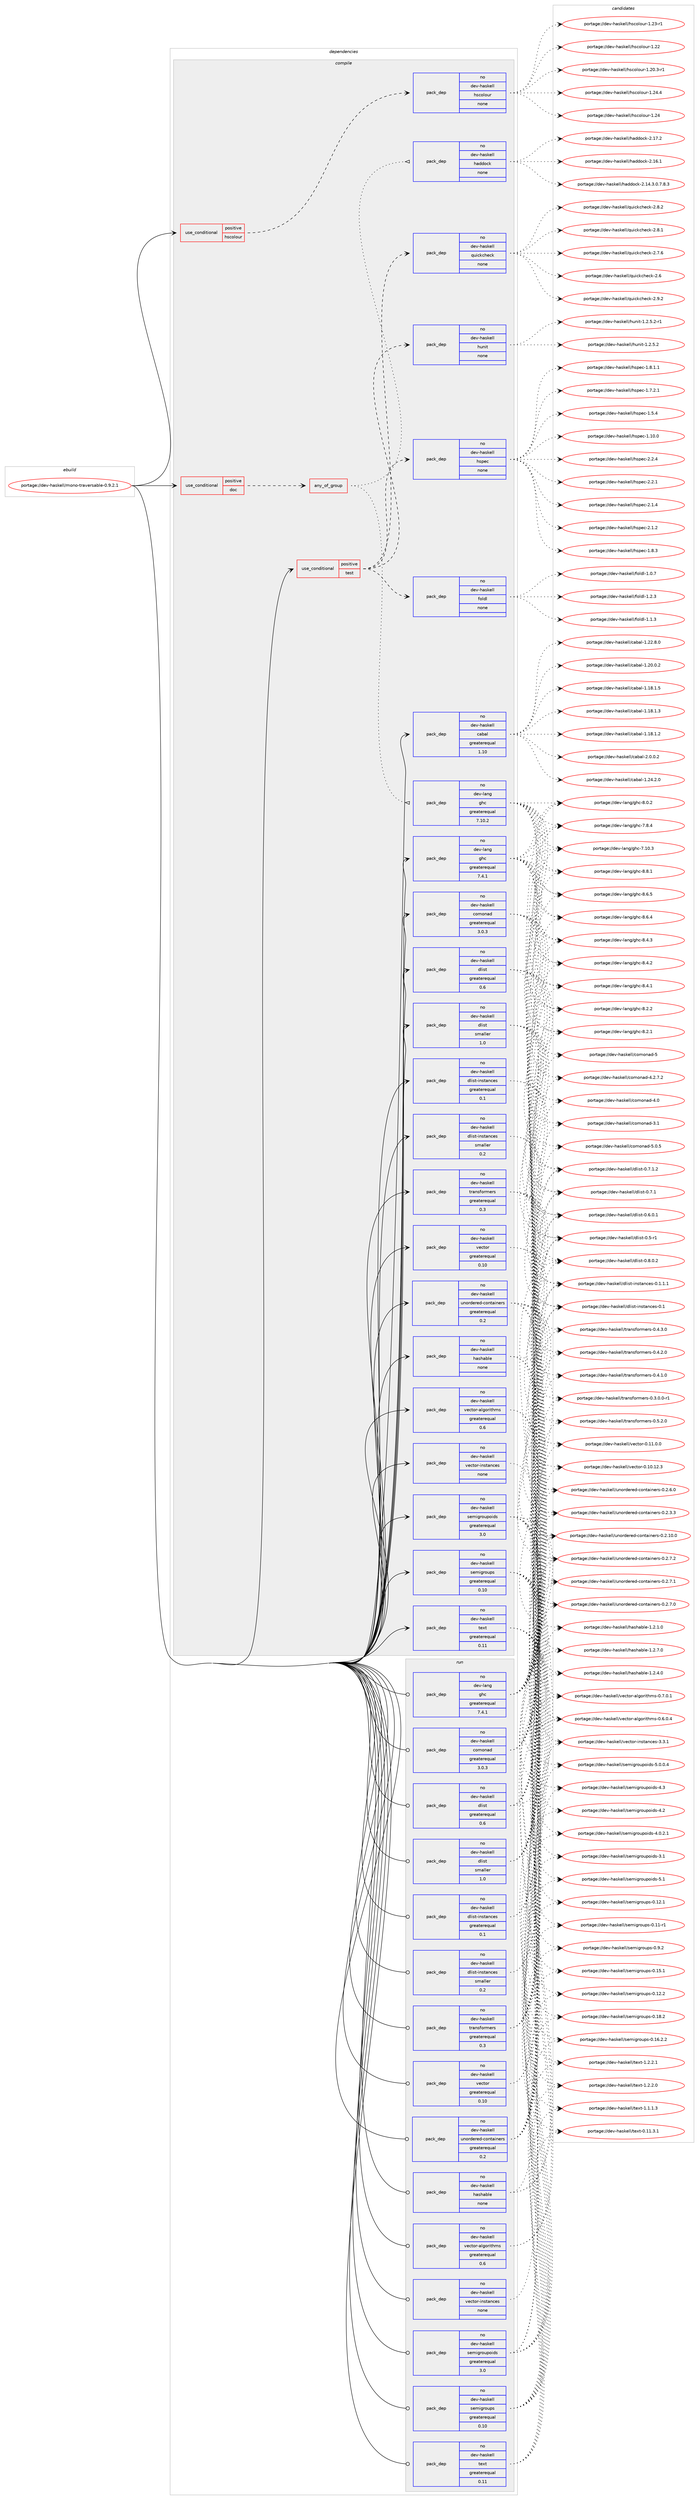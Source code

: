 digraph prolog {

# *************
# Graph options
# *************

newrank=true;
concentrate=true;
compound=true;
graph [rankdir=LR,fontname=Helvetica,fontsize=10,ranksep=1.5];#, ranksep=2.5, nodesep=0.2];
edge  [arrowhead=vee];
node  [fontname=Helvetica,fontsize=10];

# **********
# The ebuild
# **********

subgraph cluster_leftcol {
color=gray;
rank=same;
label=<<i>ebuild</i>>;
id [label="portage://dev-haskell/mono-traversable-0.9.2.1", color=red, width=4, href="../dev-haskell/mono-traversable-0.9.2.1.svg"];
}

# ****************
# The dependencies
# ****************

subgraph cluster_midcol {
color=gray;
label=<<i>dependencies</i>>;
subgraph cluster_compile {
fillcolor="#eeeeee";
style=filled;
label=<<i>compile</i>>;
subgraph cond132607 {
dependency551263 [label=<<TABLE BORDER="0" CELLBORDER="1" CELLSPACING="0" CELLPADDING="4"><TR><TD ROWSPAN="3" CELLPADDING="10">use_conditional</TD></TR><TR><TD>positive</TD></TR><TR><TD>doc</TD></TR></TABLE>>, shape=none, color=red];
subgraph any6033 {
dependency551264 [label=<<TABLE BORDER="0" CELLBORDER="1" CELLSPACING="0" CELLPADDING="4"><TR><TD CELLPADDING="10">any_of_group</TD></TR></TABLE>>, shape=none, color=red];subgraph pack412386 {
dependency551265 [label=<<TABLE BORDER="0" CELLBORDER="1" CELLSPACING="0" CELLPADDING="4" WIDTH="220"><TR><TD ROWSPAN="6" CELLPADDING="30">pack_dep</TD></TR><TR><TD WIDTH="110">no</TD></TR><TR><TD>dev-haskell</TD></TR><TR><TD>haddock</TD></TR><TR><TD>none</TD></TR><TR><TD></TD></TR></TABLE>>, shape=none, color=blue];
}
dependency551264:e -> dependency551265:w [weight=20,style="dotted",arrowhead="oinv"];
subgraph pack412387 {
dependency551266 [label=<<TABLE BORDER="0" CELLBORDER="1" CELLSPACING="0" CELLPADDING="4" WIDTH="220"><TR><TD ROWSPAN="6" CELLPADDING="30">pack_dep</TD></TR><TR><TD WIDTH="110">no</TD></TR><TR><TD>dev-lang</TD></TR><TR><TD>ghc</TD></TR><TR><TD>greaterequal</TD></TR><TR><TD>7.10.2</TD></TR></TABLE>>, shape=none, color=blue];
}
dependency551264:e -> dependency551266:w [weight=20,style="dotted",arrowhead="oinv"];
}
dependency551263:e -> dependency551264:w [weight=20,style="dashed",arrowhead="vee"];
}
id:e -> dependency551263:w [weight=20,style="solid",arrowhead="vee"];
subgraph cond132608 {
dependency551267 [label=<<TABLE BORDER="0" CELLBORDER="1" CELLSPACING="0" CELLPADDING="4"><TR><TD ROWSPAN="3" CELLPADDING="10">use_conditional</TD></TR><TR><TD>positive</TD></TR><TR><TD>hscolour</TD></TR></TABLE>>, shape=none, color=red];
subgraph pack412388 {
dependency551268 [label=<<TABLE BORDER="0" CELLBORDER="1" CELLSPACING="0" CELLPADDING="4" WIDTH="220"><TR><TD ROWSPAN="6" CELLPADDING="30">pack_dep</TD></TR><TR><TD WIDTH="110">no</TD></TR><TR><TD>dev-haskell</TD></TR><TR><TD>hscolour</TD></TR><TR><TD>none</TD></TR><TR><TD></TD></TR></TABLE>>, shape=none, color=blue];
}
dependency551267:e -> dependency551268:w [weight=20,style="dashed",arrowhead="vee"];
}
id:e -> dependency551267:w [weight=20,style="solid",arrowhead="vee"];
subgraph cond132609 {
dependency551269 [label=<<TABLE BORDER="0" CELLBORDER="1" CELLSPACING="0" CELLPADDING="4"><TR><TD ROWSPAN="3" CELLPADDING="10">use_conditional</TD></TR><TR><TD>positive</TD></TR><TR><TD>test</TD></TR></TABLE>>, shape=none, color=red];
subgraph pack412389 {
dependency551270 [label=<<TABLE BORDER="0" CELLBORDER="1" CELLSPACING="0" CELLPADDING="4" WIDTH="220"><TR><TD ROWSPAN="6" CELLPADDING="30">pack_dep</TD></TR><TR><TD WIDTH="110">no</TD></TR><TR><TD>dev-haskell</TD></TR><TR><TD>foldl</TD></TR><TR><TD>none</TD></TR><TR><TD></TD></TR></TABLE>>, shape=none, color=blue];
}
dependency551269:e -> dependency551270:w [weight=20,style="dashed",arrowhead="vee"];
subgraph pack412390 {
dependency551271 [label=<<TABLE BORDER="0" CELLBORDER="1" CELLSPACING="0" CELLPADDING="4" WIDTH="220"><TR><TD ROWSPAN="6" CELLPADDING="30">pack_dep</TD></TR><TR><TD WIDTH="110">no</TD></TR><TR><TD>dev-haskell</TD></TR><TR><TD>hspec</TD></TR><TR><TD>none</TD></TR><TR><TD></TD></TR></TABLE>>, shape=none, color=blue];
}
dependency551269:e -> dependency551271:w [weight=20,style="dashed",arrowhead="vee"];
subgraph pack412391 {
dependency551272 [label=<<TABLE BORDER="0" CELLBORDER="1" CELLSPACING="0" CELLPADDING="4" WIDTH="220"><TR><TD ROWSPAN="6" CELLPADDING="30">pack_dep</TD></TR><TR><TD WIDTH="110">no</TD></TR><TR><TD>dev-haskell</TD></TR><TR><TD>hunit</TD></TR><TR><TD>none</TD></TR><TR><TD></TD></TR></TABLE>>, shape=none, color=blue];
}
dependency551269:e -> dependency551272:w [weight=20,style="dashed",arrowhead="vee"];
subgraph pack412392 {
dependency551273 [label=<<TABLE BORDER="0" CELLBORDER="1" CELLSPACING="0" CELLPADDING="4" WIDTH="220"><TR><TD ROWSPAN="6" CELLPADDING="30">pack_dep</TD></TR><TR><TD WIDTH="110">no</TD></TR><TR><TD>dev-haskell</TD></TR><TR><TD>quickcheck</TD></TR><TR><TD>none</TD></TR><TR><TD></TD></TR></TABLE>>, shape=none, color=blue];
}
dependency551269:e -> dependency551273:w [weight=20,style="dashed",arrowhead="vee"];
}
id:e -> dependency551269:w [weight=20,style="solid",arrowhead="vee"];
subgraph pack412393 {
dependency551274 [label=<<TABLE BORDER="0" CELLBORDER="1" CELLSPACING="0" CELLPADDING="4" WIDTH="220"><TR><TD ROWSPAN="6" CELLPADDING="30">pack_dep</TD></TR><TR><TD WIDTH="110">no</TD></TR><TR><TD>dev-haskell</TD></TR><TR><TD>cabal</TD></TR><TR><TD>greaterequal</TD></TR><TR><TD>1.10</TD></TR></TABLE>>, shape=none, color=blue];
}
id:e -> dependency551274:w [weight=20,style="solid",arrowhead="vee"];
subgraph pack412394 {
dependency551275 [label=<<TABLE BORDER="0" CELLBORDER="1" CELLSPACING="0" CELLPADDING="4" WIDTH="220"><TR><TD ROWSPAN="6" CELLPADDING="30">pack_dep</TD></TR><TR><TD WIDTH="110">no</TD></TR><TR><TD>dev-haskell</TD></TR><TR><TD>comonad</TD></TR><TR><TD>greaterequal</TD></TR><TR><TD>3.0.3</TD></TR></TABLE>>, shape=none, color=blue];
}
id:e -> dependency551275:w [weight=20,style="solid",arrowhead="vee"];
subgraph pack412395 {
dependency551276 [label=<<TABLE BORDER="0" CELLBORDER="1" CELLSPACING="0" CELLPADDING="4" WIDTH="220"><TR><TD ROWSPAN="6" CELLPADDING="30">pack_dep</TD></TR><TR><TD WIDTH="110">no</TD></TR><TR><TD>dev-haskell</TD></TR><TR><TD>dlist</TD></TR><TR><TD>greaterequal</TD></TR><TR><TD>0.6</TD></TR></TABLE>>, shape=none, color=blue];
}
id:e -> dependency551276:w [weight=20,style="solid",arrowhead="vee"];
subgraph pack412396 {
dependency551277 [label=<<TABLE BORDER="0" CELLBORDER="1" CELLSPACING="0" CELLPADDING="4" WIDTH="220"><TR><TD ROWSPAN="6" CELLPADDING="30">pack_dep</TD></TR><TR><TD WIDTH="110">no</TD></TR><TR><TD>dev-haskell</TD></TR><TR><TD>dlist</TD></TR><TR><TD>smaller</TD></TR><TR><TD>1.0</TD></TR></TABLE>>, shape=none, color=blue];
}
id:e -> dependency551277:w [weight=20,style="solid",arrowhead="vee"];
subgraph pack412397 {
dependency551278 [label=<<TABLE BORDER="0" CELLBORDER="1" CELLSPACING="0" CELLPADDING="4" WIDTH="220"><TR><TD ROWSPAN="6" CELLPADDING="30">pack_dep</TD></TR><TR><TD WIDTH="110">no</TD></TR><TR><TD>dev-haskell</TD></TR><TR><TD>dlist-instances</TD></TR><TR><TD>greaterequal</TD></TR><TR><TD>0.1</TD></TR></TABLE>>, shape=none, color=blue];
}
id:e -> dependency551278:w [weight=20,style="solid",arrowhead="vee"];
subgraph pack412398 {
dependency551279 [label=<<TABLE BORDER="0" CELLBORDER="1" CELLSPACING="0" CELLPADDING="4" WIDTH="220"><TR><TD ROWSPAN="6" CELLPADDING="30">pack_dep</TD></TR><TR><TD WIDTH="110">no</TD></TR><TR><TD>dev-haskell</TD></TR><TR><TD>dlist-instances</TD></TR><TR><TD>smaller</TD></TR><TR><TD>0.2</TD></TR></TABLE>>, shape=none, color=blue];
}
id:e -> dependency551279:w [weight=20,style="solid",arrowhead="vee"];
subgraph pack412399 {
dependency551280 [label=<<TABLE BORDER="0" CELLBORDER="1" CELLSPACING="0" CELLPADDING="4" WIDTH="220"><TR><TD ROWSPAN="6" CELLPADDING="30">pack_dep</TD></TR><TR><TD WIDTH="110">no</TD></TR><TR><TD>dev-haskell</TD></TR><TR><TD>hashable</TD></TR><TR><TD>none</TD></TR><TR><TD></TD></TR></TABLE>>, shape=none, color=blue];
}
id:e -> dependency551280:w [weight=20,style="solid",arrowhead="vee"];
subgraph pack412400 {
dependency551281 [label=<<TABLE BORDER="0" CELLBORDER="1" CELLSPACING="0" CELLPADDING="4" WIDTH="220"><TR><TD ROWSPAN="6" CELLPADDING="30">pack_dep</TD></TR><TR><TD WIDTH="110">no</TD></TR><TR><TD>dev-haskell</TD></TR><TR><TD>semigroupoids</TD></TR><TR><TD>greaterequal</TD></TR><TR><TD>3.0</TD></TR></TABLE>>, shape=none, color=blue];
}
id:e -> dependency551281:w [weight=20,style="solid",arrowhead="vee"];
subgraph pack412401 {
dependency551282 [label=<<TABLE BORDER="0" CELLBORDER="1" CELLSPACING="0" CELLPADDING="4" WIDTH="220"><TR><TD ROWSPAN="6" CELLPADDING="30">pack_dep</TD></TR><TR><TD WIDTH="110">no</TD></TR><TR><TD>dev-haskell</TD></TR><TR><TD>semigroups</TD></TR><TR><TD>greaterequal</TD></TR><TR><TD>0.10</TD></TR></TABLE>>, shape=none, color=blue];
}
id:e -> dependency551282:w [weight=20,style="solid",arrowhead="vee"];
subgraph pack412402 {
dependency551283 [label=<<TABLE BORDER="0" CELLBORDER="1" CELLSPACING="0" CELLPADDING="4" WIDTH="220"><TR><TD ROWSPAN="6" CELLPADDING="30">pack_dep</TD></TR><TR><TD WIDTH="110">no</TD></TR><TR><TD>dev-haskell</TD></TR><TR><TD>text</TD></TR><TR><TD>greaterequal</TD></TR><TR><TD>0.11</TD></TR></TABLE>>, shape=none, color=blue];
}
id:e -> dependency551283:w [weight=20,style="solid",arrowhead="vee"];
subgraph pack412403 {
dependency551284 [label=<<TABLE BORDER="0" CELLBORDER="1" CELLSPACING="0" CELLPADDING="4" WIDTH="220"><TR><TD ROWSPAN="6" CELLPADDING="30">pack_dep</TD></TR><TR><TD WIDTH="110">no</TD></TR><TR><TD>dev-haskell</TD></TR><TR><TD>transformers</TD></TR><TR><TD>greaterequal</TD></TR><TR><TD>0.3</TD></TR></TABLE>>, shape=none, color=blue];
}
id:e -> dependency551284:w [weight=20,style="solid",arrowhead="vee"];
subgraph pack412404 {
dependency551285 [label=<<TABLE BORDER="0" CELLBORDER="1" CELLSPACING="0" CELLPADDING="4" WIDTH="220"><TR><TD ROWSPAN="6" CELLPADDING="30">pack_dep</TD></TR><TR><TD WIDTH="110">no</TD></TR><TR><TD>dev-haskell</TD></TR><TR><TD>unordered-containers</TD></TR><TR><TD>greaterequal</TD></TR><TR><TD>0.2</TD></TR></TABLE>>, shape=none, color=blue];
}
id:e -> dependency551285:w [weight=20,style="solid",arrowhead="vee"];
subgraph pack412405 {
dependency551286 [label=<<TABLE BORDER="0" CELLBORDER="1" CELLSPACING="0" CELLPADDING="4" WIDTH="220"><TR><TD ROWSPAN="6" CELLPADDING="30">pack_dep</TD></TR><TR><TD WIDTH="110">no</TD></TR><TR><TD>dev-haskell</TD></TR><TR><TD>vector</TD></TR><TR><TD>greaterequal</TD></TR><TR><TD>0.10</TD></TR></TABLE>>, shape=none, color=blue];
}
id:e -> dependency551286:w [weight=20,style="solid",arrowhead="vee"];
subgraph pack412406 {
dependency551287 [label=<<TABLE BORDER="0" CELLBORDER="1" CELLSPACING="0" CELLPADDING="4" WIDTH="220"><TR><TD ROWSPAN="6" CELLPADDING="30">pack_dep</TD></TR><TR><TD WIDTH="110">no</TD></TR><TR><TD>dev-haskell</TD></TR><TR><TD>vector-algorithms</TD></TR><TR><TD>greaterequal</TD></TR><TR><TD>0.6</TD></TR></TABLE>>, shape=none, color=blue];
}
id:e -> dependency551287:w [weight=20,style="solid",arrowhead="vee"];
subgraph pack412407 {
dependency551288 [label=<<TABLE BORDER="0" CELLBORDER="1" CELLSPACING="0" CELLPADDING="4" WIDTH="220"><TR><TD ROWSPAN="6" CELLPADDING="30">pack_dep</TD></TR><TR><TD WIDTH="110">no</TD></TR><TR><TD>dev-haskell</TD></TR><TR><TD>vector-instances</TD></TR><TR><TD>none</TD></TR><TR><TD></TD></TR></TABLE>>, shape=none, color=blue];
}
id:e -> dependency551288:w [weight=20,style="solid",arrowhead="vee"];
subgraph pack412408 {
dependency551289 [label=<<TABLE BORDER="0" CELLBORDER="1" CELLSPACING="0" CELLPADDING="4" WIDTH="220"><TR><TD ROWSPAN="6" CELLPADDING="30">pack_dep</TD></TR><TR><TD WIDTH="110">no</TD></TR><TR><TD>dev-lang</TD></TR><TR><TD>ghc</TD></TR><TR><TD>greaterequal</TD></TR><TR><TD>7.4.1</TD></TR></TABLE>>, shape=none, color=blue];
}
id:e -> dependency551289:w [weight=20,style="solid",arrowhead="vee"];
}
subgraph cluster_compileandrun {
fillcolor="#eeeeee";
style=filled;
label=<<i>compile and run</i>>;
}
subgraph cluster_run {
fillcolor="#eeeeee";
style=filled;
label=<<i>run</i>>;
subgraph pack412409 {
dependency551290 [label=<<TABLE BORDER="0" CELLBORDER="1" CELLSPACING="0" CELLPADDING="4" WIDTH="220"><TR><TD ROWSPAN="6" CELLPADDING="30">pack_dep</TD></TR><TR><TD WIDTH="110">no</TD></TR><TR><TD>dev-haskell</TD></TR><TR><TD>comonad</TD></TR><TR><TD>greaterequal</TD></TR><TR><TD>3.0.3</TD></TR></TABLE>>, shape=none, color=blue];
}
id:e -> dependency551290:w [weight=20,style="solid",arrowhead="odot"];
subgraph pack412410 {
dependency551291 [label=<<TABLE BORDER="0" CELLBORDER="1" CELLSPACING="0" CELLPADDING="4" WIDTH="220"><TR><TD ROWSPAN="6" CELLPADDING="30">pack_dep</TD></TR><TR><TD WIDTH="110">no</TD></TR><TR><TD>dev-haskell</TD></TR><TR><TD>dlist</TD></TR><TR><TD>greaterequal</TD></TR><TR><TD>0.6</TD></TR></TABLE>>, shape=none, color=blue];
}
id:e -> dependency551291:w [weight=20,style="solid",arrowhead="odot"];
subgraph pack412411 {
dependency551292 [label=<<TABLE BORDER="0" CELLBORDER="1" CELLSPACING="0" CELLPADDING="4" WIDTH="220"><TR><TD ROWSPAN="6" CELLPADDING="30">pack_dep</TD></TR><TR><TD WIDTH="110">no</TD></TR><TR><TD>dev-haskell</TD></TR><TR><TD>dlist</TD></TR><TR><TD>smaller</TD></TR><TR><TD>1.0</TD></TR></TABLE>>, shape=none, color=blue];
}
id:e -> dependency551292:w [weight=20,style="solid",arrowhead="odot"];
subgraph pack412412 {
dependency551293 [label=<<TABLE BORDER="0" CELLBORDER="1" CELLSPACING="0" CELLPADDING="4" WIDTH="220"><TR><TD ROWSPAN="6" CELLPADDING="30">pack_dep</TD></TR><TR><TD WIDTH="110">no</TD></TR><TR><TD>dev-haskell</TD></TR><TR><TD>dlist-instances</TD></TR><TR><TD>greaterequal</TD></TR><TR><TD>0.1</TD></TR></TABLE>>, shape=none, color=blue];
}
id:e -> dependency551293:w [weight=20,style="solid",arrowhead="odot"];
subgraph pack412413 {
dependency551294 [label=<<TABLE BORDER="0" CELLBORDER="1" CELLSPACING="0" CELLPADDING="4" WIDTH="220"><TR><TD ROWSPAN="6" CELLPADDING="30">pack_dep</TD></TR><TR><TD WIDTH="110">no</TD></TR><TR><TD>dev-haskell</TD></TR><TR><TD>dlist-instances</TD></TR><TR><TD>smaller</TD></TR><TR><TD>0.2</TD></TR></TABLE>>, shape=none, color=blue];
}
id:e -> dependency551294:w [weight=20,style="solid",arrowhead="odot"];
subgraph pack412414 {
dependency551295 [label=<<TABLE BORDER="0" CELLBORDER="1" CELLSPACING="0" CELLPADDING="4" WIDTH="220"><TR><TD ROWSPAN="6" CELLPADDING="30">pack_dep</TD></TR><TR><TD WIDTH="110">no</TD></TR><TR><TD>dev-haskell</TD></TR><TR><TD>hashable</TD></TR><TR><TD>none</TD></TR><TR><TD></TD></TR></TABLE>>, shape=none, color=blue];
}
id:e -> dependency551295:w [weight=20,style="solid",arrowhead="odot"];
subgraph pack412415 {
dependency551296 [label=<<TABLE BORDER="0" CELLBORDER="1" CELLSPACING="0" CELLPADDING="4" WIDTH="220"><TR><TD ROWSPAN="6" CELLPADDING="30">pack_dep</TD></TR><TR><TD WIDTH="110">no</TD></TR><TR><TD>dev-haskell</TD></TR><TR><TD>semigroupoids</TD></TR><TR><TD>greaterequal</TD></TR><TR><TD>3.0</TD></TR></TABLE>>, shape=none, color=blue];
}
id:e -> dependency551296:w [weight=20,style="solid",arrowhead="odot"];
subgraph pack412416 {
dependency551297 [label=<<TABLE BORDER="0" CELLBORDER="1" CELLSPACING="0" CELLPADDING="4" WIDTH="220"><TR><TD ROWSPAN="6" CELLPADDING="30">pack_dep</TD></TR><TR><TD WIDTH="110">no</TD></TR><TR><TD>dev-haskell</TD></TR><TR><TD>semigroups</TD></TR><TR><TD>greaterequal</TD></TR><TR><TD>0.10</TD></TR></TABLE>>, shape=none, color=blue];
}
id:e -> dependency551297:w [weight=20,style="solid",arrowhead="odot"];
subgraph pack412417 {
dependency551298 [label=<<TABLE BORDER="0" CELLBORDER="1" CELLSPACING="0" CELLPADDING="4" WIDTH="220"><TR><TD ROWSPAN="6" CELLPADDING="30">pack_dep</TD></TR><TR><TD WIDTH="110">no</TD></TR><TR><TD>dev-haskell</TD></TR><TR><TD>text</TD></TR><TR><TD>greaterequal</TD></TR><TR><TD>0.11</TD></TR></TABLE>>, shape=none, color=blue];
}
id:e -> dependency551298:w [weight=20,style="solid",arrowhead="odot"];
subgraph pack412418 {
dependency551299 [label=<<TABLE BORDER="0" CELLBORDER="1" CELLSPACING="0" CELLPADDING="4" WIDTH="220"><TR><TD ROWSPAN="6" CELLPADDING="30">pack_dep</TD></TR><TR><TD WIDTH="110">no</TD></TR><TR><TD>dev-haskell</TD></TR><TR><TD>transformers</TD></TR><TR><TD>greaterequal</TD></TR><TR><TD>0.3</TD></TR></TABLE>>, shape=none, color=blue];
}
id:e -> dependency551299:w [weight=20,style="solid",arrowhead="odot"];
subgraph pack412419 {
dependency551300 [label=<<TABLE BORDER="0" CELLBORDER="1" CELLSPACING="0" CELLPADDING="4" WIDTH="220"><TR><TD ROWSPAN="6" CELLPADDING="30">pack_dep</TD></TR><TR><TD WIDTH="110">no</TD></TR><TR><TD>dev-haskell</TD></TR><TR><TD>unordered-containers</TD></TR><TR><TD>greaterequal</TD></TR><TR><TD>0.2</TD></TR></TABLE>>, shape=none, color=blue];
}
id:e -> dependency551300:w [weight=20,style="solid",arrowhead="odot"];
subgraph pack412420 {
dependency551301 [label=<<TABLE BORDER="0" CELLBORDER="1" CELLSPACING="0" CELLPADDING="4" WIDTH="220"><TR><TD ROWSPAN="6" CELLPADDING="30">pack_dep</TD></TR><TR><TD WIDTH="110">no</TD></TR><TR><TD>dev-haskell</TD></TR><TR><TD>vector</TD></TR><TR><TD>greaterequal</TD></TR><TR><TD>0.10</TD></TR></TABLE>>, shape=none, color=blue];
}
id:e -> dependency551301:w [weight=20,style="solid",arrowhead="odot"];
subgraph pack412421 {
dependency551302 [label=<<TABLE BORDER="0" CELLBORDER="1" CELLSPACING="0" CELLPADDING="4" WIDTH="220"><TR><TD ROWSPAN="6" CELLPADDING="30">pack_dep</TD></TR><TR><TD WIDTH="110">no</TD></TR><TR><TD>dev-haskell</TD></TR><TR><TD>vector-algorithms</TD></TR><TR><TD>greaterequal</TD></TR><TR><TD>0.6</TD></TR></TABLE>>, shape=none, color=blue];
}
id:e -> dependency551302:w [weight=20,style="solid",arrowhead="odot"];
subgraph pack412422 {
dependency551303 [label=<<TABLE BORDER="0" CELLBORDER="1" CELLSPACING="0" CELLPADDING="4" WIDTH="220"><TR><TD ROWSPAN="6" CELLPADDING="30">pack_dep</TD></TR><TR><TD WIDTH="110">no</TD></TR><TR><TD>dev-haskell</TD></TR><TR><TD>vector-instances</TD></TR><TR><TD>none</TD></TR><TR><TD></TD></TR></TABLE>>, shape=none, color=blue];
}
id:e -> dependency551303:w [weight=20,style="solid",arrowhead="odot"];
subgraph pack412423 {
dependency551304 [label=<<TABLE BORDER="0" CELLBORDER="1" CELLSPACING="0" CELLPADDING="4" WIDTH="220"><TR><TD ROWSPAN="6" CELLPADDING="30">pack_dep</TD></TR><TR><TD WIDTH="110">no</TD></TR><TR><TD>dev-lang</TD></TR><TR><TD>ghc</TD></TR><TR><TD>greaterequal</TD></TR><TR><TD>7.4.1</TD></TR></TABLE>>, shape=none, color=blue];
}
id:e -> dependency551304:w [weight=20,style="solid",arrowhead="odot"];
}
}

# **************
# The candidates
# **************

subgraph cluster_choices {
rank=same;
color=gray;
label=<<i>candidates</i>>;

subgraph choice412386 {
color=black;
nodesep=1;
choice100101118451049711510710110810847104971001001119910745504649554650 [label="portage://dev-haskell/haddock-2.17.2", color=red, width=4,href="../dev-haskell/haddock-2.17.2.svg"];
choice100101118451049711510710110810847104971001001119910745504649544649 [label="portage://dev-haskell/haddock-2.16.1", color=red, width=4,href="../dev-haskell/haddock-2.16.1.svg"];
choice1001011184510497115107101108108471049710010011199107455046495246514648465546564651 [label="portage://dev-haskell/haddock-2.14.3.0.7.8.3", color=red, width=4,href="../dev-haskell/haddock-2.14.3.0.7.8.3.svg"];
dependency551265:e -> choice100101118451049711510710110810847104971001001119910745504649554650:w [style=dotted,weight="100"];
dependency551265:e -> choice100101118451049711510710110810847104971001001119910745504649544649:w [style=dotted,weight="100"];
dependency551265:e -> choice1001011184510497115107101108108471049710010011199107455046495246514648465546564651:w [style=dotted,weight="100"];
}
subgraph choice412387 {
color=black;
nodesep=1;
choice10010111845108971101034710310499455646564649 [label="portage://dev-lang/ghc-8.8.1", color=red, width=4,href="../dev-lang/ghc-8.8.1.svg"];
choice10010111845108971101034710310499455646544653 [label="portage://dev-lang/ghc-8.6.5", color=red, width=4,href="../dev-lang/ghc-8.6.5.svg"];
choice10010111845108971101034710310499455646544652 [label="portage://dev-lang/ghc-8.6.4", color=red, width=4,href="../dev-lang/ghc-8.6.4.svg"];
choice10010111845108971101034710310499455646524651 [label="portage://dev-lang/ghc-8.4.3", color=red, width=4,href="../dev-lang/ghc-8.4.3.svg"];
choice10010111845108971101034710310499455646524650 [label="portage://dev-lang/ghc-8.4.2", color=red, width=4,href="../dev-lang/ghc-8.4.2.svg"];
choice10010111845108971101034710310499455646524649 [label="portage://dev-lang/ghc-8.4.1", color=red, width=4,href="../dev-lang/ghc-8.4.1.svg"];
choice10010111845108971101034710310499455646504650 [label="portage://dev-lang/ghc-8.2.2", color=red, width=4,href="../dev-lang/ghc-8.2.2.svg"];
choice10010111845108971101034710310499455646504649 [label="portage://dev-lang/ghc-8.2.1", color=red, width=4,href="../dev-lang/ghc-8.2.1.svg"];
choice10010111845108971101034710310499455646484650 [label="portage://dev-lang/ghc-8.0.2", color=red, width=4,href="../dev-lang/ghc-8.0.2.svg"];
choice10010111845108971101034710310499455546564652 [label="portage://dev-lang/ghc-7.8.4", color=red, width=4,href="../dev-lang/ghc-7.8.4.svg"];
choice1001011184510897110103471031049945554649484651 [label="portage://dev-lang/ghc-7.10.3", color=red, width=4,href="../dev-lang/ghc-7.10.3.svg"];
dependency551266:e -> choice10010111845108971101034710310499455646564649:w [style=dotted,weight="100"];
dependency551266:e -> choice10010111845108971101034710310499455646544653:w [style=dotted,weight="100"];
dependency551266:e -> choice10010111845108971101034710310499455646544652:w [style=dotted,weight="100"];
dependency551266:e -> choice10010111845108971101034710310499455646524651:w [style=dotted,weight="100"];
dependency551266:e -> choice10010111845108971101034710310499455646524650:w [style=dotted,weight="100"];
dependency551266:e -> choice10010111845108971101034710310499455646524649:w [style=dotted,weight="100"];
dependency551266:e -> choice10010111845108971101034710310499455646504650:w [style=dotted,weight="100"];
dependency551266:e -> choice10010111845108971101034710310499455646504649:w [style=dotted,weight="100"];
dependency551266:e -> choice10010111845108971101034710310499455646484650:w [style=dotted,weight="100"];
dependency551266:e -> choice10010111845108971101034710310499455546564652:w [style=dotted,weight="100"];
dependency551266:e -> choice1001011184510897110103471031049945554649484651:w [style=dotted,weight="100"];
}
subgraph choice412388 {
color=black;
nodesep=1;
choice1001011184510497115107101108108471041159911110811111711445494650524652 [label="portage://dev-haskell/hscolour-1.24.4", color=red, width=4,href="../dev-haskell/hscolour-1.24.4.svg"];
choice100101118451049711510710110810847104115991111081111171144549465052 [label="portage://dev-haskell/hscolour-1.24", color=red, width=4,href="../dev-haskell/hscolour-1.24.svg"];
choice1001011184510497115107101108108471041159911110811111711445494650514511449 [label="portage://dev-haskell/hscolour-1.23-r1", color=red, width=4,href="../dev-haskell/hscolour-1.23-r1.svg"];
choice100101118451049711510710110810847104115991111081111171144549465050 [label="portage://dev-haskell/hscolour-1.22", color=red, width=4,href="../dev-haskell/hscolour-1.22.svg"];
choice10010111845104971151071011081084710411599111108111117114454946504846514511449 [label="portage://dev-haskell/hscolour-1.20.3-r1", color=red, width=4,href="../dev-haskell/hscolour-1.20.3-r1.svg"];
dependency551268:e -> choice1001011184510497115107101108108471041159911110811111711445494650524652:w [style=dotted,weight="100"];
dependency551268:e -> choice100101118451049711510710110810847104115991111081111171144549465052:w [style=dotted,weight="100"];
dependency551268:e -> choice1001011184510497115107101108108471041159911110811111711445494650514511449:w [style=dotted,weight="100"];
dependency551268:e -> choice100101118451049711510710110810847104115991111081111171144549465050:w [style=dotted,weight="100"];
dependency551268:e -> choice10010111845104971151071011081084710411599111108111117114454946504846514511449:w [style=dotted,weight="100"];
}
subgraph choice412389 {
color=black;
nodesep=1;
choice100101118451049711510710110810847102111108100108454946504651 [label="portage://dev-haskell/foldl-1.2.3", color=red, width=4,href="../dev-haskell/foldl-1.2.3.svg"];
choice100101118451049711510710110810847102111108100108454946494651 [label="portage://dev-haskell/foldl-1.1.3", color=red, width=4,href="../dev-haskell/foldl-1.1.3.svg"];
choice100101118451049711510710110810847102111108100108454946484655 [label="portage://dev-haskell/foldl-1.0.7", color=red, width=4,href="../dev-haskell/foldl-1.0.7.svg"];
dependency551270:e -> choice100101118451049711510710110810847102111108100108454946504651:w [style=dotted,weight="100"];
dependency551270:e -> choice100101118451049711510710110810847102111108100108454946494651:w [style=dotted,weight="100"];
dependency551270:e -> choice100101118451049711510710110810847102111108100108454946484655:w [style=dotted,weight="100"];
}
subgraph choice412390 {
color=black;
nodesep=1;
choice10010111845104971151071011081084710411511210199455046504652 [label="portage://dev-haskell/hspec-2.2.4", color=red, width=4,href="../dev-haskell/hspec-2.2.4.svg"];
choice10010111845104971151071011081084710411511210199455046504649 [label="portage://dev-haskell/hspec-2.2.1", color=red, width=4,href="../dev-haskell/hspec-2.2.1.svg"];
choice10010111845104971151071011081084710411511210199455046494652 [label="portage://dev-haskell/hspec-2.1.4", color=red, width=4,href="../dev-haskell/hspec-2.1.4.svg"];
choice10010111845104971151071011081084710411511210199455046494650 [label="portage://dev-haskell/hspec-2.1.2", color=red, width=4,href="../dev-haskell/hspec-2.1.2.svg"];
choice10010111845104971151071011081084710411511210199454946564651 [label="portage://dev-haskell/hspec-1.8.3", color=red, width=4,href="../dev-haskell/hspec-1.8.3.svg"];
choice100101118451049711510710110810847104115112101994549465646494649 [label="portage://dev-haskell/hspec-1.8.1.1", color=red, width=4,href="../dev-haskell/hspec-1.8.1.1.svg"];
choice100101118451049711510710110810847104115112101994549465546504649 [label="portage://dev-haskell/hspec-1.7.2.1", color=red, width=4,href="../dev-haskell/hspec-1.7.2.1.svg"];
choice10010111845104971151071011081084710411511210199454946534652 [label="portage://dev-haskell/hspec-1.5.4", color=red, width=4,href="../dev-haskell/hspec-1.5.4.svg"];
choice1001011184510497115107101108108471041151121019945494649484648 [label="portage://dev-haskell/hspec-1.10.0", color=red, width=4,href="../dev-haskell/hspec-1.10.0.svg"];
dependency551271:e -> choice10010111845104971151071011081084710411511210199455046504652:w [style=dotted,weight="100"];
dependency551271:e -> choice10010111845104971151071011081084710411511210199455046504649:w [style=dotted,weight="100"];
dependency551271:e -> choice10010111845104971151071011081084710411511210199455046494652:w [style=dotted,weight="100"];
dependency551271:e -> choice10010111845104971151071011081084710411511210199455046494650:w [style=dotted,weight="100"];
dependency551271:e -> choice10010111845104971151071011081084710411511210199454946564651:w [style=dotted,weight="100"];
dependency551271:e -> choice100101118451049711510710110810847104115112101994549465646494649:w [style=dotted,weight="100"];
dependency551271:e -> choice100101118451049711510710110810847104115112101994549465546504649:w [style=dotted,weight="100"];
dependency551271:e -> choice10010111845104971151071011081084710411511210199454946534652:w [style=dotted,weight="100"];
dependency551271:e -> choice1001011184510497115107101108108471041151121019945494649484648:w [style=dotted,weight="100"];
}
subgraph choice412391 {
color=black;
nodesep=1;
choice10010111845104971151071011081084710411711010511645494650465346504511449 [label="portage://dev-haskell/hunit-1.2.5.2-r1", color=red, width=4,href="../dev-haskell/hunit-1.2.5.2-r1.svg"];
choice1001011184510497115107101108108471041171101051164549465046534650 [label="portage://dev-haskell/hunit-1.2.5.2", color=red, width=4,href="../dev-haskell/hunit-1.2.5.2.svg"];
dependency551272:e -> choice10010111845104971151071011081084710411711010511645494650465346504511449:w [style=dotted,weight="100"];
dependency551272:e -> choice1001011184510497115107101108108471041171101051164549465046534650:w [style=dotted,weight="100"];
}
subgraph choice412392 {
color=black;
nodesep=1;
choice100101118451049711510710110810847113117105991079910410199107455046574650 [label="portage://dev-haskell/quickcheck-2.9.2", color=red, width=4,href="../dev-haskell/quickcheck-2.9.2.svg"];
choice100101118451049711510710110810847113117105991079910410199107455046564650 [label="portage://dev-haskell/quickcheck-2.8.2", color=red, width=4,href="../dev-haskell/quickcheck-2.8.2.svg"];
choice100101118451049711510710110810847113117105991079910410199107455046564649 [label="portage://dev-haskell/quickcheck-2.8.1", color=red, width=4,href="../dev-haskell/quickcheck-2.8.1.svg"];
choice100101118451049711510710110810847113117105991079910410199107455046554654 [label="portage://dev-haskell/quickcheck-2.7.6", color=red, width=4,href="../dev-haskell/quickcheck-2.7.6.svg"];
choice10010111845104971151071011081084711311710599107991041019910745504654 [label="portage://dev-haskell/quickcheck-2.6", color=red, width=4,href="../dev-haskell/quickcheck-2.6.svg"];
dependency551273:e -> choice100101118451049711510710110810847113117105991079910410199107455046574650:w [style=dotted,weight="100"];
dependency551273:e -> choice100101118451049711510710110810847113117105991079910410199107455046564650:w [style=dotted,weight="100"];
dependency551273:e -> choice100101118451049711510710110810847113117105991079910410199107455046564649:w [style=dotted,weight="100"];
dependency551273:e -> choice100101118451049711510710110810847113117105991079910410199107455046554654:w [style=dotted,weight="100"];
dependency551273:e -> choice10010111845104971151071011081084711311710599107991041019910745504654:w [style=dotted,weight="100"];
}
subgraph choice412393 {
color=black;
nodesep=1;
choice100101118451049711510710110810847999798971084550464846484650 [label="portage://dev-haskell/cabal-2.0.0.2", color=red, width=4,href="../dev-haskell/cabal-2.0.0.2.svg"];
choice10010111845104971151071011081084799979897108454946505246504648 [label="portage://dev-haskell/cabal-1.24.2.0", color=red, width=4,href="../dev-haskell/cabal-1.24.2.0.svg"];
choice10010111845104971151071011081084799979897108454946505046564648 [label="portage://dev-haskell/cabal-1.22.8.0", color=red, width=4,href="../dev-haskell/cabal-1.22.8.0.svg"];
choice10010111845104971151071011081084799979897108454946504846484650 [label="portage://dev-haskell/cabal-1.20.0.2", color=red, width=4,href="../dev-haskell/cabal-1.20.0.2.svg"];
choice10010111845104971151071011081084799979897108454946495646494653 [label="portage://dev-haskell/cabal-1.18.1.5", color=red, width=4,href="../dev-haskell/cabal-1.18.1.5.svg"];
choice10010111845104971151071011081084799979897108454946495646494651 [label="portage://dev-haskell/cabal-1.18.1.3", color=red, width=4,href="../dev-haskell/cabal-1.18.1.3.svg"];
choice10010111845104971151071011081084799979897108454946495646494650 [label="portage://dev-haskell/cabal-1.18.1.2", color=red, width=4,href="../dev-haskell/cabal-1.18.1.2.svg"];
dependency551274:e -> choice100101118451049711510710110810847999798971084550464846484650:w [style=dotted,weight="100"];
dependency551274:e -> choice10010111845104971151071011081084799979897108454946505246504648:w [style=dotted,weight="100"];
dependency551274:e -> choice10010111845104971151071011081084799979897108454946505046564648:w [style=dotted,weight="100"];
dependency551274:e -> choice10010111845104971151071011081084799979897108454946504846484650:w [style=dotted,weight="100"];
dependency551274:e -> choice10010111845104971151071011081084799979897108454946495646494653:w [style=dotted,weight="100"];
dependency551274:e -> choice10010111845104971151071011081084799979897108454946495646494651:w [style=dotted,weight="100"];
dependency551274:e -> choice10010111845104971151071011081084799979897108454946495646494650:w [style=dotted,weight="100"];
}
subgraph choice412394 {
color=black;
nodesep=1;
choice1001011184510497115107101108108479911110911111097100455346484653 [label="portage://dev-haskell/comonad-5.0.5", color=red, width=4,href="../dev-haskell/comonad-5.0.5.svg"];
choice10010111845104971151071011081084799111109111110971004553 [label="portage://dev-haskell/comonad-5", color=red, width=4,href="../dev-haskell/comonad-5.svg"];
choice10010111845104971151071011081084799111109111110971004552465046554650 [label="portage://dev-haskell/comonad-4.2.7.2", color=red, width=4,href="../dev-haskell/comonad-4.2.7.2.svg"];
choice100101118451049711510710110810847991111091111109710045524648 [label="portage://dev-haskell/comonad-4.0", color=red, width=4,href="../dev-haskell/comonad-4.0.svg"];
choice100101118451049711510710110810847991111091111109710045514649 [label="portage://dev-haskell/comonad-3.1", color=red, width=4,href="../dev-haskell/comonad-3.1.svg"];
dependency551275:e -> choice1001011184510497115107101108108479911110911111097100455346484653:w [style=dotted,weight="100"];
dependency551275:e -> choice10010111845104971151071011081084799111109111110971004553:w [style=dotted,weight="100"];
dependency551275:e -> choice10010111845104971151071011081084799111109111110971004552465046554650:w [style=dotted,weight="100"];
dependency551275:e -> choice100101118451049711510710110810847991111091111109710045524648:w [style=dotted,weight="100"];
dependency551275:e -> choice100101118451049711510710110810847991111091111109710045514649:w [style=dotted,weight="100"];
}
subgraph choice412395 {
color=black;
nodesep=1;
choice1001011184510497115107101108108471001081051151164548465646484650 [label="portage://dev-haskell/dlist-0.8.0.2", color=red, width=4,href="../dev-haskell/dlist-0.8.0.2.svg"];
choice1001011184510497115107101108108471001081051151164548465546494650 [label="portage://dev-haskell/dlist-0.7.1.2", color=red, width=4,href="../dev-haskell/dlist-0.7.1.2.svg"];
choice100101118451049711510710110810847100108105115116454846554649 [label="portage://dev-haskell/dlist-0.7.1", color=red, width=4,href="../dev-haskell/dlist-0.7.1.svg"];
choice1001011184510497115107101108108471001081051151164548465446484649 [label="portage://dev-haskell/dlist-0.6.0.1", color=red, width=4,href="../dev-haskell/dlist-0.6.0.1.svg"];
choice100101118451049711510710110810847100108105115116454846534511449 [label="portage://dev-haskell/dlist-0.5-r1", color=red, width=4,href="../dev-haskell/dlist-0.5-r1.svg"];
dependency551276:e -> choice1001011184510497115107101108108471001081051151164548465646484650:w [style=dotted,weight="100"];
dependency551276:e -> choice1001011184510497115107101108108471001081051151164548465546494650:w [style=dotted,weight="100"];
dependency551276:e -> choice100101118451049711510710110810847100108105115116454846554649:w [style=dotted,weight="100"];
dependency551276:e -> choice1001011184510497115107101108108471001081051151164548465446484649:w [style=dotted,weight="100"];
dependency551276:e -> choice100101118451049711510710110810847100108105115116454846534511449:w [style=dotted,weight="100"];
}
subgraph choice412396 {
color=black;
nodesep=1;
choice1001011184510497115107101108108471001081051151164548465646484650 [label="portage://dev-haskell/dlist-0.8.0.2", color=red, width=4,href="../dev-haskell/dlist-0.8.0.2.svg"];
choice1001011184510497115107101108108471001081051151164548465546494650 [label="portage://dev-haskell/dlist-0.7.1.2", color=red, width=4,href="../dev-haskell/dlist-0.7.1.2.svg"];
choice100101118451049711510710110810847100108105115116454846554649 [label="portage://dev-haskell/dlist-0.7.1", color=red, width=4,href="../dev-haskell/dlist-0.7.1.svg"];
choice1001011184510497115107101108108471001081051151164548465446484649 [label="portage://dev-haskell/dlist-0.6.0.1", color=red, width=4,href="../dev-haskell/dlist-0.6.0.1.svg"];
choice100101118451049711510710110810847100108105115116454846534511449 [label="portage://dev-haskell/dlist-0.5-r1", color=red, width=4,href="../dev-haskell/dlist-0.5-r1.svg"];
dependency551277:e -> choice1001011184510497115107101108108471001081051151164548465646484650:w [style=dotted,weight="100"];
dependency551277:e -> choice1001011184510497115107101108108471001081051151164548465546494650:w [style=dotted,weight="100"];
dependency551277:e -> choice100101118451049711510710110810847100108105115116454846554649:w [style=dotted,weight="100"];
dependency551277:e -> choice1001011184510497115107101108108471001081051151164548465446484649:w [style=dotted,weight="100"];
dependency551277:e -> choice100101118451049711510710110810847100108105115116454846534511449:w [style=dotted,weight="100"];
}
subgraph choice412397 {
color=black;
nodesep=1;
choice1001011184510497115107101108108471001081051151164510511011511697110991011154548464946494649 [label="portage://dev-haskell/dlist-instances-0.1.1.1", color=red, width=4,href="../dev-haskell/dlist-instances-0.1.1.1.svg"];
choice10010111845104971151071011081084710010810511511645105110115116971109910111545484649 [label="portage://dev-haskell/dlist-instances-0.1", color=red, width=4,href="../dev-haskell/dlist-instances-0.1.svg"];
dependency551278:e -> choice1001011184510497115107101108108471001081051151164510511011511697110991011154548464946494649:w [style=dotted,weight="100"];
dependency551278:e -> choice10010111845104971151071011081084710010810511511645105110115116971109910111545484649:w [style=dotted,weight="100"];
}
subgraph choice412398 {
color=black;
nodesep=1;
choice1001011184510497115107101108108471001081051151164510511011511697110991011154548464946494649 [label="portage://dev-haskell/dlist-instances-0.1.1.1", color=red, width=4,href="../dev-haskell/dlist-instances-0.1.1.1.svg"];
choice10010111845104971151071011081084710010810511511645105110115116971109910111545484649 [label="portage://dev-haskell/dlist-instances-0.1", color=red, width=4,href="../dev-haskell/dlist-instances-0.1.svg"];
dependency551279:e -> choice1001011184510497115107101108108471001081051151164510511011511697110991011154548464946494649:w [style=dotted,weight="100"];
dependency551279:e -> choice10010111845104971151071011081084710010810511511645105110115116971109910111545484649:w [style=dotted,weight="100"];
}
subgraph choice412399 {
color=black;
nodesep=1;
choice1001011184510497115107101108108471049711510497981081014549465046554648 [label="portage://dev-haskell/hashable-1.2.7.0", color=red, width=4,href="../dev-haskell/hashable-1.2.7.0.svg"];
choice1001011184510497115107101108108471049711510497981081014549465046524648 [label="portage://dev-haskell/hashable-1.2.4.0", color=red, width=4,href="../dev-haskell/hashable-1.2.4.0.svg"];
choice1001011184510497115107101108108471049711510497981081014549465046494648 [label="portage://dev-haskell/hashable-1.2.1.0", color=red, width=4,href="../dev-haskell/hashable-1.2.1.0.svg"];
dependency551280:e -> choice1001011184510497115107101108108471049711510497981081014549465046554648:w [style=dotted,weight="100"];
dependency551280:e -> choice1001011184510497115107101108108471049711510497981081014549465046524648:w [style=dotted,weight="100"];
dependency551280:e -> choice1001011184510497115107101108108471049711510497981081014549465046494648:w [style=dotted,weight="100"];
}
subgraph choice412400 {
color=black;
nodesep=1;
choice10010111845104971151071011081084711510110910510311411111711211110510011545534649 [label="portage://dev-haskell/semigroupoids-5.1", color=red, width=4,href="../dev-haskell/semigroupoids-5.1.svg"];
choice1001011184510497115107101108108471151011091051031141111171121111051001154553464846484652 [label="portage://dev-haskell/semigroupoids-5.0.0.4", color=red, width=4,href="../dev-haskell/semigroupoids-5.0.0.4.svg"];
choice10010111845104971151071011081084711510110910510311411111711211110510011545524651 [label="portage://dev-haskell/semigroupoids-4.3", color=red, width=4,href="../dev-haskell/semigroupoids-4.3.svg"];
choice10010111845104971151071011081084711510110910510311411111711211110510011545524650 [label="portage://dev-haskell/semigroupoids-4.2", color=red, width=4,href="../dev-haskell/semigroupoids-4.2.svg"];
choice1001011184510497115107101108108471151011091051031141111171121111051001154552464846504649 [label="portage://dev-haskell/semigroupoids-4.0.2.1", color=red, width=4,href="../dev-haskell/semigroupoids-4.0.2.1.svg"];
choice10010111845104971151071011081084711510110910510311411111711211110510011545514649 [label="portage://dev-haskell/semigroupoids-3.1", color=red, width=4,href="../dev-haskell/semigroupoids-3.1.svg"];
dependency551281:e -> choice10010111845104971151071011081084711510110910510311411111711211110510011545534649:w [style=dotted,weight="100"];
dependency551281:e -> choice1001011184510497115107101108108471151011091051031141111171121111051001154553464846484652:w [style=dotted,weight="100"];
dependency551281:e -> choice10010111845104971151071011081084711510110910510311411111711211110510011545524651:w [style=dotted,weight="100"];
dependency551281:e -> choice10010111845104971151071011081084711510110910510311411111711211110510011545524650:w [style=dotted,weight="100"];
dependency551281:e -> choice1001011184510497115107101108108471151011091051031141111171121111051001154552464846504649:w [style=dotted,weight="100"];
dependency551281:e -> choice10010111845104971151071011081084711510110910510311411111711211110510011545514649:w [style=dotted,weight="100"];
}
subgraph choice412401 {
color=black;
nodesep=1;
choice100101118451049711510710110810847115101109105103114111117112115454846574650 [label="portage://dev-haskell/semigroups-0.9.2", color=red, width=4,href="../dev-haskell/semigroups-0.9.2.svg"];
choice10010111845104971151071011081084711510110910510311411111711211545484649564650 [label="portage://dev-haskell/semigroups-0.18.2", color=red, width=4,href="../dev-haskell/semigroups-0.18.2.svg"];
choice100101118451049711510710110810847115101109105103114111117112115454846495446504650 [label="portage://dev-haskell/semigroups-0.16.2.2", color=red, width=4,href="../dev-haskell/semigroups-0.16.2.2.svg"];
choice10010111845104971151071011081084711510110910510311411111711211545484649534649 [label="portage://dev-haskell/semigroups-0.15.1", color=red, width=4,href="../dev-haskell/semigroups-0.15.1.svg"];
choice10010111845104971151071011081084711510110910510311411111711211545484649504650 [label="portage://dev-haskell/semigroups-0.12.2", color=red, width=4,href="../dev-haskell/semigroups-0.12.2.svg"];
choice10010111845104971151071011081084711510110910510311411111711211545484649504649 [label="portage://dev-haskell/semigroups-0.12.1", color=red, width=4,href="../dev-haskell/semigroups-0.12.1.svg"];
choice10010111845104971151071011081084711510110910510311411111711211545484649494511449 [label="portage://dev-haskell/semigroups-0.11-r1", color=red, width=4,href="../dev-haskell/semigroups-0.11-r1.svg"];
dependency551282:e -> choice100101118451049711510710110810847115101109105103114111117112115454846574650:w [style=dotted,weight="100"];
dependency551282:e -> choice10010111845104971151071011081084711510110910510311411111711211545484649564650:w [style=dotted,weight="100"];
dependency551282:e -> choice100101118451049711510710110810847115101109105103114111117112115454846495446504650:w [style=dotted,weight="100"];
dependency551282:e -> choice10010111845104971151071011081084711510110910510311411111711211545484649534649:w [style=dotted,weight="100"];
dependency551282:e -> choice10010111845104971151071011081084711510110910510311411111711211545484649504650:w [style=dotted,weight="100"];
dependency551282:e -> choice10010111845104971151071011081084711510110910510311411111711211545484649504649:w [style=dotted,weight="100"];
dependency551282:e -> choice10010111845104971151071011081084711510110910510311411111711211545484649494511449:w [style=dotted,weight="100"];
}
subgraph choice412402 {
color=black;
nodesep=1;
choice1001011184510497115107101108108471161011201164549465046504649 [label="portage://dev-haskell/text-1.2.2.1", color=red, width=4,href="../dev-haskell/text-1.2.2.1.svg"];
choice1001011184510497115107101108108471161011201164549465046504648 [label="portage://dev-haskell/text-1.2.2.0", color=red, width=4,href="../dev-haskell/text-1.2.2.0.svg"];
choice1001011184510497115107101108108471161011201164549464946494651 [label="portage://dev-haskell/text-1.1.1.3", color=red, width=4,href="../dev-haskell/text-1.1.1.3.svg"];
choice100101118451049711510710110810847116101120116454846494946514649 [label="portage://dev-haskell/text-0.11.3.1", color=red, width=4,href="../dev-haskell/text-0.11.3.1.svg"];
dependency551283:e -> choice1001011184510497115107101108108471161011201164549465046504649:w [style=dotted,weight="100"];
dependency551283:e -> choice1001011184510497115107101108108471161011201164549465046504648:w [style=dotted,weight="100"];
dependency551283:e -> choice1001011184510497115107101108108471161011201164549464946494651:w [style=dotted,weight="100"];
dependency551283:e -> choice100101118451049711510710110810847116101120116454846494946514649:w [style=dotted,weight="100"];
}
subgraph choice412403 {
color=black;
nodesep=1;
choice100101118451049711510710110810847116114971101151021111141091011141154548465346504648 [label="portage://dev-haskell/transformers-0.5.2.0", color=red, width=4,href="../dev-haskell/transformers-0.5.2.0.svg"];
choice100101118451049711510710110810847116114971101151021111141091011141154548465246514648 [label="portage://dev-haskell/transformers-0.4.3.0", color=red, width=4,href="../dev-haskell/transformers-0.4.3.0.svg"];
choice100101118451049711510710110810847116114971101151021111141091011141154548465246504648 [label="portage://dev-haskell/transformers-0.4.2.0", color=red, width=4,href="../dev-haskell/transformers-0.4.2.0.svg"];
choice100101118451049711510710110810847116114971101151021111141091011141154548465246494648 [label="portage://dev-haskell/transformers-0.4.1.0", color=red, width=4,href="../dev-haskell/transformers-0.4.1.0.svg"];
choice1001011184510497115107101108108471161149711011510211111410910111411545484651464846484511449 [label="portage://dev-haskell/transformers-0.3.0.0-r1", color=red, width=4,href="../dev-haskell/transformers-0.3.0.0-r1.svg"];
dependency551284:e -> choice100101118451049711510710110810847116114971101151021111141091011141154548465346504648:w [style=dotted,weight="100"];
dependency551284:e -> choice100101118451049711510710110810847116114971101151021111141091011141154548465246514648:w [style=dotted,weight="100"];
dependency551284:e -> choice100101118451049711510710110810847116114971101151021111141091011141154548465246504648:w [style=dotted,weight="100"];
dependency551284:e -> choice100101118451049711510710110810847116114971101151021111141091011141154548465246494648:w [style=dotted,weight="100"];
dependency551284:e -> choice1001011184510497115107101108108471161149711011510211111410910111411545484651464846484511449:w [style=dotted,weight="100"];
}
subgraph choice412404 {
color=black;
nodesep=1;
choice1001011184510497115107101108108471171101111141001011141011004599111110116971051101011141154548465046554650 [label="portage://dev-haskell/unordered-containers-0.2.7.2", color=red, width=4,href="../dev-haskell/unordered-containers-0.2.7.2.svg"];
choice1001011184510497115107101108108471171101111141001011141011004599111110116971051101011141154548465046554649 [label="portage://dev-haskell/unordered-containers-0.2.7.1", color=red, width=4,href="../dev-haskell/unordered-containers-0.2.7.1.svg"];
choice1001011184510497115107101108108471171101111141001011141011004599111110116971051101011141154548465046554648 [label="portage://dev-haskell/unordered-containers-0.2.7.0", color=red, width=4,href="../dev-haskell/unordered-containers-0.2.7.0.svg"];
choice1001011184510497115107101108108471171101111141001011141011004599111110116971051101011141154548465046544648 [label="portage://dev-haskell/unordered-containers-0.2.6.0", color=red, width=4,href="../dev-haskell/unordered-containers-0.2.6.0.svg"];
choice1001011184510497115107101108108471171101111141001011141011004599111110116971051101011141154548465046514651 [label="portage://dev-haskell/unordered-containers-0.2.3.3", color=red, width=4,href="../dev-haskell/unordered-containers-0.2.3.3.svg"];
choice100101118451049711510710110810847117110111114100101114101100459911111011697105110101114115454846504649484648 [label="portage://dev-haskell/unordered-containers-0.2.10.0", color=red, width=4,href="../dev-haskell/unordered-containers-0.2.10.0.svg"];
dependency551285:e -> choice1001011184510497115107101108108471171101111141001011141011004599111110116971051101011141154548465046554650:w [style=dotted,weight="100"];
dependency551285:e -> choice1001011184510497115107101108108471171101111141001011141011004599111110116971051101011141154548465046554649:w [style=dotted,weight="100"];
dependency551285:e -> choice1001011184510497115107101108108471171101111141001011141011004599111110116971051101011141154548465046554648:w [style=dotted,weight="100"];
dependency551285:e -> choice1001011184510497115107101108108471171101111141001011141011004599111110116971051101011141154548465046544648:w [style=dotted,weight="100"];
dependency551285:e -> choice1001011184510497115107101108108471171101111141001011141011004599111110116971051101011141154548465046514651:w [style=dotted,weight="100"];
dependency551285:e -> choice100101118451049711510710110810847117110111114100101114101100459911111011697105110101114115454846504649484648:w [style=dotted,weight="100"];
}
subgraph choice412405 {
color=black;
nodesep=1;
choice10010111845104971151071011081084711810199116111114454846494946484648 [label="portage://dev-haskell/vector-0.11.0.0", color=red, width=4,href="../dev-haskell/vector-0.11.0.0.svg"];
choice1001011184510497115107101108108471181019911611111445484649484649504651 [label="portage://dev-haskell/vector-0.10.12.3", color=red, width=4,href="../dev-haskell/vector-0.10.12.3.svg"];
dependency551286:e -> choice10010111845104971151071011081084711810199116111114454846494946484648:w [style=dotted,weight="100"];
dependency551286:e -> choice1001011184510497115107101108108471181019911611111445484649484649504651:w [style=dotted,weight="100"];
}
subgraph choice412406 {
color=black;
nodesep=1;
choice1001011184510497115107101108108471181019911611111445971081031111141051161041091154548465546484649 [label="portage://dev-haskell/vector-algorithms-0.7.0.1", color=red, width=4,href="../dev-haskell/vector-algorithms-0.7.0.1.svg"];
choice1001011184510497115107101108108471181019911611111445971081031111141051161041091154548465446484652 [label="portage://dev-haskell/vector-algorithms-0.6.0.4", color=red, width=4,href="../dev-haskell/vector-algorithms-0.6.0.4.svg"];
dependency551287:e -> choice1001011184510497115107101108108471181019911611111445971081031111141051161041091154548465546484649:w [style=dotted,weight="100"];
dependency551287:e -> choice1001011184510497115107101108108471181019911611111445971081031111141051161041091154548465446484652:w [style=dotted,weight="100"];
}
subgraph choice412407 {
color=black;
nodesep=1;
choice10010111845104971151071011081084711810199116111114451051101151169711099101115455146514649 [label="portage://dev-haskell/vector-instances-3.3.1", color=red, width=4,href="../dev-haskell/vector-instances-3.3.1.svg"];
dependency551288:e -> choice10010111845104971151071011081084711810199116111114451051101151169711099101115455146514649:w [style=dotted,weight="100"];
}
subgraph choice412408 {
color=black;
nodesep=1;
choice10010111845108971101034710310499455646564649 [label="portage://dev-lang/ghc-8.8.1", color=red, width=4,href="../dev-lang/ghc-8.8.1.svg"];
choice10010111845108971101034710310499455646544653 [label="portage://dev-lang/ghc-8.6.5", color=red, width=4,href="../dev-lang/ghc-8.6.5.svg"];
choice10010111845108971101034710310499455646544652 [label="portage://dev-lang/ghc-8.6.4", color=red, width=4,href="../dev-lang/ghc-8.6.4.svg"];
choice10010111845108971101034710310499455646524651 [label="portage://dev-lang/ghc-8.4.3", color=red, width=4,href="../dev-lang/ghc-8.4.3.svg"];
choice10010111845108971101034710310499455646524650 [label="portage://dev-lang/ghc-8.4.2", color=red, width=4,href="../dev-lang/ghc-8.4.2.svg"];
choice10010111845108971101034710310499455646524649 [label="portage://dev-lang/ghc-8.4.1", color=red, width=4,href="../dev-lang/ghc-8.4.1.svg"];
choice10010111845108971101034710310499455646504650 [label="portage://dev-lang/ghc-8.2.2", color=red, width=4,href="../dev-lang/ghc-8.2.2.svg"];
choice10010111845108971101034710310499455646504649 [label="portage://dev-lang/ghc-8.2.1", color=red, width=4,href="../dev-lang/ghc-8.2.1.svg"];
choice10010111845108971101034710310499455646484650 [label="portage://dev-lang/ghc-8.0.2", color=red, width=4,href="../dev-lang/ghc-8.0.2.svg"];
choice10010111845108971101034710310499455546564652 [label="portage://dev-lang/ghc-7.8.4", color=red, width=4,href="../dev-lang/ghc-7.8.4.svg"];
choice1001011184510897110103471031049945554649484651 [label="portage://dev-lang/ghc-7.10.3", color=red, width=4,href="../dev-lang/ghc-7.10.3.svg"];
dependency551289:e -> choice10010111845108971101034710310499455646564649:w [style=dotted,weight="100"];
dependency551289:e -> choice10010111845108971101034710310499455646544653:w [style=dotted,weight="100"];
dependency551289:e -> choice10010111845108971101034710310499455646544652:w [style=dotted,weight="100"];
dependency551289:e -> choice10010111845108971101034710310499455646524651:w [style=dotted,weight="100"];
dependency551289:e -> choice10010111845108971101034710310499455646524650:w [style=dotted,weight="100"];
dependency551289:e -> choice10010111845108971101034710310499455646524649:w [style=dotted,weight="100"];
dependency551289:e -> choice10010111845108971101034710310499455646504650:w [style=dotted,weight="100"];
dependency551289:e -> choice10010111845108971101034710310499455646504649:w [style=dotted,weight="100"];
dependency551289:e -> choice10010111845108971101034710310499455646484650:w [style=dotted,weight="100"];
dependency551289:e -> choice10010111845108971101034710310499455546564652:w [style=dotted,weight="100"];
dependency551289:e -> choice1001011184510897110103471031049945554649484651:w [style=dotted,weight="100"];
}
subgraph choice412409 {
color=black;
nodesep=1;
choice1001011184510497115107101108108479911110911111097100455346484653 [label="portage://dev-haskell/comonad-5.0.5", color=red, width=4,href="../dev-haskell/comonad-5.0.5.svg"];
choice10010111845104971151071011081084799111109111110971004553 [label="portage://dev-haskell/comonad-5", color=red, width=4,href="../dev-haskell/comonad-5.svg"];
choice10010111845104971151071011081084799111109111110971004552465046554650 [label="portage://dev-haskell/comonad-4.2.7.2", color=red, width=4,href="../dev-haskell/comonad-4.2.7.2.svg"];
choice100101118451049711510710110810847991111091111109710045524648 [label="portage://dev-haskell/comonad-4.0", color=red, width=4,href="../dev-haskell/comonad-4.0.svg"];
choice100101118451049711510710110810847991111091111109710045514649 [label="portage://dev-haskell/comonad-3.1", color=red, width=4,href="../dev-haskell/comonad-3.1.svg"];
dependency551290:e -> choice1001011184510497115107101108108479911110911111097100455346484653:w [style=dotted,weight="100"];
dependency551290:e -> choice10010111845104971151071011081084799111109111110971004553:w [style=dotted,weight="100"];
dependency551290:e -> choice10010111845104971151071011081084799111109111110971004552465046554650:w [style=dotted,weight="100"];
dependency551290:e -> choice100101118451049711510710110810847991111091111109710045524648:w [style=dotted,weight="100"];
dependency551290:e -> choice100101118451049711510710110810847991111091111109710045514649:w [style=dotted,weight="100"];
}
subgraph choice412410 {
color=black;
nodesep=1;
choice1001011184510497115107101108108471001081051151164548465646484650 [label="portage://dev-haskell/dlist-0.8.0.2", color=red, width=4,href="../dev-haskell/dlist-0.8.0.2.svg"];
choice1001011184510497115107101108108471001081051151164548465546494650 [label="portage://dev-haskell/dlist-0.7.1.2", color=red, width=4,href="../dev-haskell/dlist-0.7.1.2.svg"];
choice100101118451049711510710110810847100108105115116454846554649 [label="portage://dev-haskell/dlist-0.7.1", color=red, width=4,href="../dev-haskell/dlist-0.7.1.svg"];
choice1001011184510497115107101108108471001081051151164548465446484649 [label="portage://dev-haskell/dlist-0.6.0.1", color=red, width=4,href="../dev-haskell/dlist-0.6.0.1.svg"];
choice100101118451049711510710110810847100108105115116454846534511449 [label="portage://dev-haskell/dlist-0.5-r1", color=red, width=4,href="../dev-haskell/dlist-0.5-r1.svg"];
dependency551291:e -> choice1001011184510497115107101108108471001081051151164548465646484650:w [style=dotted,weight="100"];
dependency551291:e -> choice1001011184510497115107101108108471001081051151164548465546494650:w [style=dotted,weight="100"];
dependency551291:e -> choice100101118451049711510710110810847100108105115116454846554649:w [style=dotted,weight="100"];
dependency551291:e -> choice1001011184510497115107101108108471001081051151164548465446484649:w [style=dotted,weight="100"];
dependency551291:e -> choice100101118451049711510710110810847100108105115116454846534511449:w [style=dotted,weight="100"];
}
subgraph choice412411 {
color=black;
nodesep=1;
choice1001011184510497115107101108108471001081051151164548465646484650 [label="portage://dev-haskell/dlist-0.8.0.2", color=red, width=4,href="../dev-haskell/dlist-0.8.0.2.svg"];
choice1001011184510497115107101108108471001081051151164548465546494650 [label="portage://dev-haskell/dlist-0.7.1.2", color=red, width=4,href="../dev-haskell/dlist-0.7.1.2.svg"];
choice100101118451049711510710110810847100108105115116454846554649 [label="portage://dev-haskell/dlist-0.7.1", color=red, width=4,href="../dev-haskell/dlist-0.7.1.svg"];
choice1001011184510497115107101108108471001081051151164548465446484649 [label="portage://dev-haskell/dlist-0.6.0.1", color=red, width=4,href="../dev-haskell/dlist-0.6.0.1.svg"];
choice100101118451049711510710110810847100108105115116454846534511449 [label="portage://dev-haskell/dlist-0.5-r1", color=red, width=4,href="../dev-haskell/dlist-0.5-r1.svg"];
dependency551292:e -> choice1001011184510497115107101108108471001081051151164548465646484650:w [style=dotted,weight="100"];
dependency551292:e -> choice1001011184510497115107101108108471001081051151164548465546494650:w [style=dotted,weight="100"];
dependency551292:e -> choice100101118451049711510710110810847100108105115116454846554649:w [style=dotted,weight="100"];
dependency551292:e -> choice1001011184510497115107101108108471001081051151164548465446484649:w [style=dotted,weight="100"];
dependency551292:e -> choice100101118451049711510710110810847100108105115116454846534511449:w [style=dotted,weight="100"];
}
subgraph choice412412 {
color=black;
nodesep=1;
choice1001011184510497115107101108108471001081051151164510511011511697110991011154548464946494649 [label="portage://dev-haskell/dlist-instances-0.1.1.1", color=red, width=4,href="../dev-haskell/dlist-instances-0.1.1.1.svg"];
choice10010111845104971151071011081084710010810511511645105110115116971109910111545484649 [label="portage://dev-haskell/dlist-instances-0.1", color=red, width=4,href="../dev-haskell/dlist-instances-0.1.svg"];
dependency551293:e -> choice1001011184510497115107101108108471001081051151164510511011511697110991011154548464946494649:w [style=dotted,weight="100"];
dependency551293:e -> choice10010111845104971151071011081084710010810511511645105110115116971109910111545484649:w [style=dotted,weight="100"];
}
subgraph choice412413 {
color=black;
nodesep=1;
choice1001011184510497115107101108108471001081051151164510511011511697110991011154548464946494649 [label="portage://dev-haskell/dlist-instances-0.1.1.1", color=red, width=4,href="../dev-haskell/dlist-instances-0.1.1.1.svg"];
choice10010111845104971151071011081084710010810511511645105110115116971109910111545484649 [label="portage://dev-haskell/dlist-instances-0.1", color=red, width=4,href="../dev-haskell/dlist-instances-0.1.svg"];
dependency551294:e -> choice1001011184510497115107101108108471001081051151164510511011511697110991011154548464946494649:w [style=dotted,weight="100"];
dependency551294:e -> choice10010111845104971151071011081084710010810511511645105110115116971109910111545484649:w [style=dotted,weight="100"];
}
subgraph choice412414 {
color=black;
nodesep=1;
choice1001011184510497115107101108108471049711510497981081014549465046554648 [label="portage://dev-haskell/hashable-1.2.7.0", color=red, width=4,href="../dev-haskell/hashable-1.2.7.0.svg"];
choice1001011184510497115107101108108471049711510497981081014549465046524648 [label="portage://dev-haskell/hashable-1.2.4.0", color=red, width=4,href="../dev-haskell/hashable-1.2.4.0.svg"];
choice1001011184510497115107101108108471049711510497981081014549465046494648 [label="portage://dev-haskell/hashable-1.2.1.0", color=red, width=4,href="../dev-haskell/hashable-1.2.1.0.svg"];
dependency551295:e -> choice1001011184510497115107101108108471049711510497981081014549465046554648:w [style=dotted,weight="100"];
dependency551295:e -> choice1001011184510497115107101108108471049711510497981081014549465046524648:w [style=dotted,weight="100"];
dependency551295:e -> choice1001011184510497115107101108108471049711510497981081014549465046494648:w [style=dotted,weight="100"];
}
subgraph choice412415 {
color=black;
nodesep=1;
choice10010111845104971151071011081084711510110910510311411111711211110510011545534649 [label="portage://dev-haskell/semigroupoids-5.1", color=red, width=4,href="../dev-haskell/semigroupoids-5.1.svg"];
choice1001011184510497115107101108108471151011091051031141111171121111051001154553464846484652 [label="portage://dev-haskell/semigroupoids-5.0.0.4", color=red, width=4,href="../dev-haskell/semigroupoids-5.0.0.4.svg"];
choice10010111845104971151071011081084711510110910510311411111711211110510011545524651 [label="portage://dev-haskell/semigroupoids-4.3", color=red, width=4,href="../dev-haskell/semigroupoids-4.3.svg"];
choice10010111845104971151071011081084711510110910510311411111711211110510011545524650 [label="portage://dev-haskell/semigroupoids-4.2", color=red, width=4,href="../dev-haskell/semigroupoids-4.2.svg"];
choice1001011184510497115107101108108471151011091051031141111171121111051001154552464846504649 [label="portage://dev-haskell/semigroupoids-4.0.2.1", color=red, width=4,href="../dev-haskell/semigroupoids-4.0.2.1.svg"];
choice10010111845104971151071011081084711510110910510311411111711211110510011545514649 [label="portage://dev-haskell/semigroupoids-3.1", color=red, width=4,href="../dev-haskell/semigroupoids-3.1.svg"];
dependency551296:e -> choice10010111845104971151071011081084711510110910510311411111711211110510011545534649:w [style=dotted,weight="100"];
dependency551296:e -> choice1001011184510497115107101108108471151011091051031141111171121111051001154553464846484652:w [style=dotted,weight="100"];
dependency551296:e -> choice10010111845104971151071011081084711510110910510311411111711211110510011545524651:w [style=dotted,weight="100"];
dependency551296:e -> choice10010111845104971151071011081084711510110910510311411111711211110510011545524650:w [style=dotted,weight="100"];
dependency551296:e -> choice1001011184510497115107101108108471151011091051031141111171121111051001154552464846504649:w [style=dotted,weight="100"];
dependency551296:e -> choice10010111845104971151071011081084711510110910510311411111711211110510011545514649:w [style=dotted,weight="100"];
}
subgraph choice412416 {
color=black;
nodesep=1;
choice100101118451049711510710110810847115101109105103114111117112115454846574650 [label="portage://dev-haskell/semigroups-0.9.2", color=red, width=4,href="../dev-haskell/semigroups-0.9.2.svg"];
choice10010111845104971151071011081084711510110910510311411111711211545484649564650 [label="portage://dev-haskell/semigroups-0.18.2", color=red, width=4,href="../dev-haskell/semigroups-0.18.2.svg"];
choice100101118451049711510710110810847115101109105103114111117112115454846495446504650 [label="portage://dev-haskell/semigroups-0.16.2.2", color=red, width=4,href="../dev-haskell/semigroups-0.16.2.2.svg"];
choice10010111845104971151071011081084711510110910510311411111711211545484649534649 [label="portage://dev-haskell/semigroups-0.15.1", color=red, width=4,href="../dev-haskell/semigroups-0.15.1.svg"];
choice10010111845104971151071011081084711510110910510311411111711211545484649504650 [label="portage://dev-haskell/semigroups-0.12.2", color=red, width=4,href="../dev-haskell/semigroups-0.12.2.svg"];
choice10010111845104971151071011081084711510110910510311411111711211545484649504649 [label="portage://dev-haskell/semigroups-0.12.1", color=red, width=4,href="../dev-haskell/semigroups-0.12.1.svg"];
choice10010111845104971151071011081084711510110910510311411111711211545484649494511449 [label="portage://dev-haskell/semigroups-0.11-r1", color=red, width=4,href="../dev-haskell/semigroups-0.11-r1.svg"];
dependency551297:e -> choice100101118451049711510710110810847115101109105103114111117112115454846574650:w [style=dotted,weight="100"];
dependency551297:e -> choice10010111845104971151071011081084711510110910510311411111711211545484649564650:w [style=dotted,weight="100"];
dependency551297:e -> choice100101118451049711510710110810847115101109105103114111117112115454846495446504650:w [style=dotted,weight="100"];
dependency551297:e -> choice10010111845104971151071011081084711510110910510311411111711211545484649534649:w [style=dotted,weight="100"];
dependency551297:e -> choice10010111845104971151071011081084711510110910510311411111711211545484649504650:w [style=dotted,weight="100"];
dependency551297:e -> choice10010111845104971151071011081084711510110910510311411111711211545484649504649:w [style=dotted,weight="100"];
dependency551297:e -> choice10010111845104971151071011081084711510110910510311411111711211545484649494511449:w [style=dotted,weight="100"];
}
subgraph choice412417 {
color=black;
nodesep=1;
choice1001011184510497115107101108108471161011201164549465046504649 [label="portage://dev-haskell/text-1.2.2.1", color=red, width=4,href="../dev-haskell/text-1.2.2.1.svg"];
choice1001011184510497115107101108108471161011201164549465046504648 [label="portage://dev-haskell/text-1.2.2.0", color=red, width=4,href="../dev-haskell/text-1.2.2.0.svg"];
choice1001011184510497115107101108108471161011201164549464946494651 [label="portage://dev-haskell/text-1.1.1.3", color=red, width=4,href="../dev-haskell/text-1.1.1.3.svg"];
choice100101118451049711510710110810847116101120116454846494946514649 [label="portage://dev-haskell/text-0.11.3.1", color=red, width=4,href="../dev-haskell/text-0.11.3.1.svg"];
dependency551298:e -> choice1001011184510497115107101108108471161011201164549465046504649:w [style=dotted,weight="100"];
dependency551298:e -> choice1001011184510497115107101108108471161011201164549465046504648:w [style=dotted,weight="100"];
dependency551298:e -> choice1001011184510497115107101108108471161011201164549464946494651:w [style=dotted,weight="100"];
dependency551298:e -> choice100101118451049711510710110810847116101120116454846494946514649:w [style=dotted,weight="100"];
}
subgraph choice412418 {
color=black;
nodesep=1;
choice100101118451049711510710110810847116114971101151021111141091011141154548465346504648 [label="portage://dev-haskell/transformers-0.5.2.0", color=red, width=4,href="../dev-haskell/transformers-0.5.2.0.svg"];
choice100101118451049711510710110810847116114971101151021111141091011141154548465246514648 [label="portage://dev-haskell/transformers-0.4.3.0", color=red, width=4,href="../dev-haskell/transformers-0.4.3.0.svg"];
choice100101118451049711510710110810847116114971101151021111141091011141154548465246504648 [label="portage://dev-haskell/transformers-0.4.2.0", color=red, width=4,href="../dev-haskell/transformers-0.4.2.0.svg"];
choice100101118451049711510710110810847116114971101151021111141091011141154548465246494648 [label="portage://dev-haskell/transformers-0.4.1.0", color=red, width=4,href="../dev-haskell/transformers-0.4.1.0.svg"];
choice1001011184510497115107101108108471161149711011510211111410910111411545484651464846484511449 [label="portage://dev-haskell/transformers-0.3.0.0-r1", color=red, width=4,href="../dev-haskell/transformers-0.3.0.0-r1.svg"];
dependency551299:e -> choice100101118451049711510710110810847116114971101151021111141091011141154548465346504648:w [style=dotted,weight="100"];
dependency551299:e -> choice100101118451049711510710110810847116114971101151021111141091011141154548465246514648:w [style=dotted,weight="100"];
dependency551299:e -> choice100101118451049711510710110810847116114971101151021111141091011141154548465246504648:w [style=dotted,weight="100"];
dependency551299:e -> choice100101118451049711510710110810847116114971101151021111141091011141154548465246494648:w [style=dotted,weight="100"];
dependency551299:e -> choice1001011184510497115107101108108471161149711011510211111410910111411545484651464846484511449:w [style=dotted,weight="100"];
}
subgraph choice412419 {
color=black;
nodesep=1;
choice1001011184510497115107101108108471171101111141001011141011004599111110116971051101011141154548465046554650 [label="portage://dev-haskell/unordered-containers-0.2.7.2", color=red, width=4,href="../dev-haskell/unordered-containers-0.2.7.2.svg"];
choice1001011184510497115107101108108471171101111141001011141011004599111110116971051101011141154548465046554649 [label="portage://dev-haskell/unordered-containers-0.2.7.1", color=red, width=4,href="../dev-haskell/unordered-containers-0.2.7.1.svg"];
choice1001011184510497115107101108108471171101111141001011141011004599111110116971051101011141154548465046554648 [label="portage://dev-haskell/unordered-containers-0.2.7.0", color=red, width=4,href="../dev-haskell/unordered-containers-0.2.7.0.svg"];
choice1001011184510497115107101108108471171101111141001011141011004599111110116971051101011141154548465046544648 [label="portage://dev-haskell/unordered-containers-0.2.6.0", color=red, width=4,href="../dev-haskell/unordered-containers-0.2.6.0.svg"];
choice1001011184510497115107101108108471171101111141001011141011004599111110116971051101011141154548465046514651 [label="portage://dev-haskell/unordered-containers-0.2.3.3", color=red, width=4,href="../dev-haskell/unordered-containers-0.2.3.3.svg"];
choice100101118451049711510710110810847117110111114100101114101100459911111011697105110101114115454846504649484648 [label="portage://dev-haskell/unordered-containers-0.2.10.0", color=red, width=4,href="../dev-haskell/unordered-containers-0.2.10.0.svg"];
dependency551300:e -> choice1001011184510497115107101108108471171101111141001011141011004599111110116971051101011141154548465046554650:w [style=dotted,weight="100"];
dependency551300:e -> choice1001011184510497115107101108108471171101111141001011141011004599111110116971051101011141154548465046554649:w [style=dotted,weight="100"];
dependency551300:e -> choice1001011184510497115107101108108471171101111141001011141011004599111110116971051101011141154548465046554648:w [style=dotted,weight="100"];
dependency551300:e -> choice1001011184510497115107101108108471171101111141001011141011004599111110116971051101011141154548465046544648:w [style=dotted,weight="100"];
dependency551300:e -> choice1001011184510497115107101108108471171101111141001011141011004599111110116971051101011141154548465046514651:w [style=dotted,weight="100"];
dependency551300:e -> choice100101118451049711510710110810847117110111114100101114101100459911111011697105110101114115454846504649484648:w [style=dotted,weight="100"];
}
subgraph choice412420 {
color=black;
nodesep=1;
choice10010111845104971151071011081084711810199116111114454846494946484648 [label="portage://dev-haskell/vector-0.11.0.0", color=red, width=4,href="../dev-haskell/vector-0.11.0.0.svg"];
choice1001011184510497115107101108108471181019911611111445484649484649504651 [label="portage://dev-haskell/vector-0.10.12.3", color=red, width=4,href="../dev-haskell/vector-0.10.12.3.svg"];
dependency551301:e -> choice10010111845104971151071011081084711810199116111114454846494946484648:w [style=dotted,weight="100"];
dependency551301:e -> choice1001011184510497115107101108108471181019911611111445484649484649504651:w [style=dotted,weight="100"];
}
subgraph choice412421 {
color=black;
nodesep=1;
choice1001011184510497115107101108108471181019911611111445971081031111141051161041091154548465546484649 [label="portage://dev-haskell/vector-algorithms-0.7.0.1", color=red, width=4,href="../dev-haskell/vector-algorithms-0.7.0.1.svg"];
choice1001011184510497115107101108108471181019911611111445971081031111141051161041091154548465446484652 [label="portage://dev-haskell/vector-algorithms-0.6.0.4", color=red, width=4,href="../dev-haskell/vector-algorithms-0.6.0.4.svg"];
dependency551302:e -> choice1001011184510497115107101108108471181019911611111445971081031111141051161041091154548465546484649:w [style=dotted,weight="100"];
dependency551302:e -> choice1001011184510497115107101108108471181019911611111445971081031111141051161041091154548465446484652:w [style=dotted,weight="100"];
}
subgraph choice412422 {
color=black;
nodesep=1;
choice10010111845104971151071011081084711810199116111114451051101151169711099101115455146514649 [label="portage://dev-haskell/vector-instances-3.3.1", color=red, width=4,href="../dev-haskell/vector-instances-3.3.1.svg"];
dependency551303:e -> choice10010111845104971151071011081084711810199116111114451051101151169711099101115455146514649:w [style=dotted,weight="100"];
}
subgraph choice412423 {
color=black;
nodesep=1;
choice10010111845108971101034710310499455646564649 [label="portage://dev-lang/ghc-8.8.1", color=red, width=4,href="../dev-lang/ghc-8.8.1.svg"];
choice10010111845108971101034710310499455646544653 [label="portage://dev-lang/ghc-8.6.5", color=red, width=4,href="../dev-lang/ghc-8.6.5.svg"];
choice10010111845108971101034710310499455646544652 [label="portage://dev-lang/ghc-8.6.4", color=red, width=4,href="../dev-lang/ghc-8.6.4.svg"];
choice10010111845108971101034710310499455646524651 [label="portage://dev-lang/ghc-8.4.3", color=red, width=4,href="../dev-lang/ghc-8.4.3.svg"];
choice10010111845108971101034710310499455646524650 [label="portage://dev-lang/ghc-8.4.2", color=red, width=4,href="../dev-lang/ghc-8.4.2.svg"];
choice10010111845108971101034710310499455646524649 [label="portage://dev-lang/ghc-8.4.1", color=red, width=4,href="../dev-lang/ghc-8.4.1.svg"];
choice10010111845108971101034710310499455646504650 [label="portage://dev-lang/ghc-8.2.2", color=red, width=4,href="../dev-lang/ghc-8.2.2.svg"];
choice10010111845108971101034710310499455646504649 [label="portage://dev-lang/ghc-8.2.1", color=red, width=4,href="../dev-lang/ghc-8.2.1.svg"];
choice10010111845108971101034710310499455646484650 [label="portage://dev-lang/ghc-8.0.2", color=red, width=4,href="../dev-lang/ghc-8.0.2.svg"];
choice10010111845108971101034710310499455546564652 [label="portage://dev-lang/ghc-7.8.4", color=red, width=4,href="../dev-lang/ghc-7.8.4.svg"];
choice1001011184510897110103471031049945554649484651 [label="portage://dev-lang/ghc-7.10.3", color=red, width=4,href="../dev-lang/ghc-7.10.3.svg"];
dependency551304:e -> choice10010111845108971101034710310499455646564649:w [style=dotted,weight="100"];
dependency551304:e -> choice10010111845108971101034710310499455646544653:w [style=dotted,weight="100"];
dependency551304:e -> choice10010111845108971101034710310499455646544652:w [style=dotted,weight="100"];
dependency551304:e -> choice10010111845108971101034710310499455646524651:w [style=dotted,weight="100"];
dependency551304:e -> choice10010111845108971101034710310499455646524650:w [style=dotted,weight="100"];
dependency551304:e -> choice10010111845108971101034710310499455646524649:w [style=dotted,weight="100"];
dependency551304:e -> choice10010111845108971101034710310499455646504650:w [style=dotted,weight="100"];
dependency551304:e -> choice10010111845108971101034710310499455646504649:w [style=dotted,weight="100"];
dependency551304:e -> choice10010111845108971101034710310499455646484650:w [style=dotted,weight="100"];
dependency551304:e -> choice10010111845108971101034710310499455546564652:w [style=dotted,weight="100"];
dependency551304:e -> choice1001011184510897110103471031049945554649484651:w [style=dotted,weight="100"];
}
}

}
